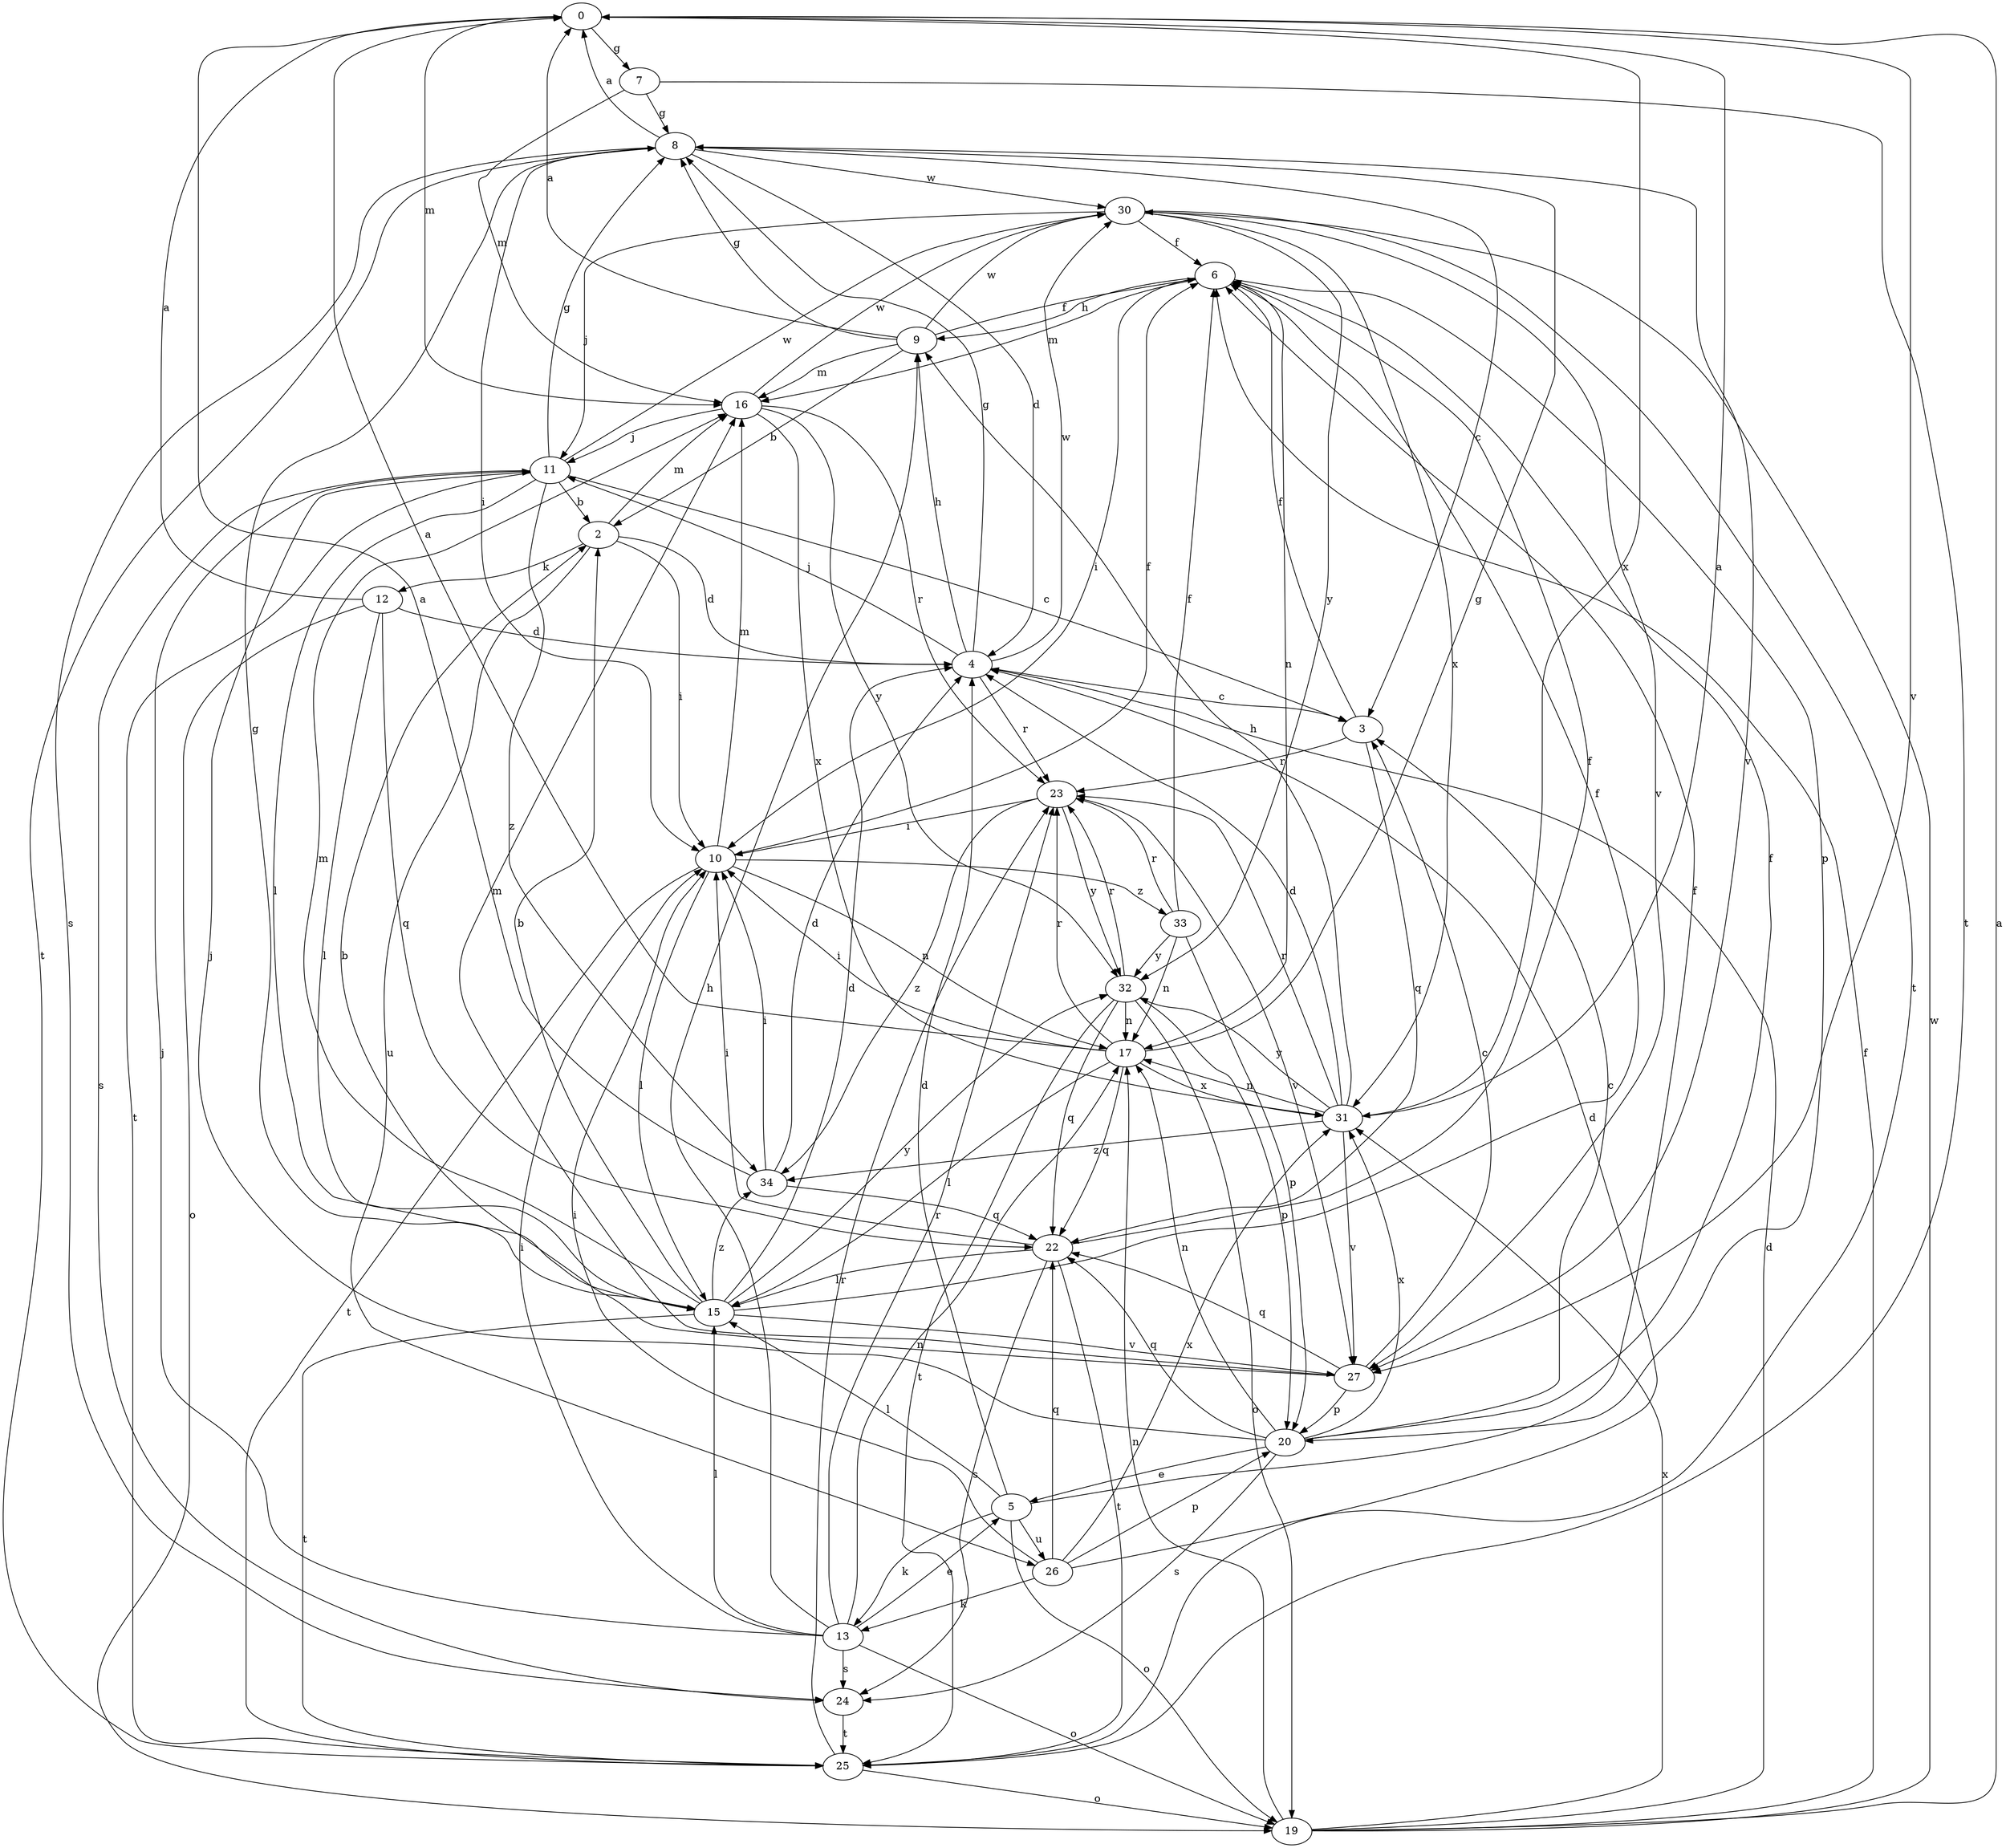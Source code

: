 strict digraph  {
0;
2;
3;
4;
5;
6;
7;
8;
9;
10;
11;
12;
13;
15;
16;
17;
19;
20;
22;
23;
24;
25;
26;
27;
30;
31;
32;
33;
34;
0 -> 7  [label=g];
0 -> 16  [label=m];
0 -> 27  [label=v];
0 -> 31  [label=x];
2 -> 4  [label=d];
2 -> 10  [label=i];
2 -> 12  [label=k];
2 -> 16  [label=m];
2 -> 26  [label=u];
3 -> 6  [label=f];
3 -> 22  [label=q];
3 -> 23  [label=r];
4 -> 3  [label=c];
4 -> 8  [label=g];
4 -> 9  [label=h];
4 -> 11  [label=j];
4 -> 23  [label=r];
4 -> 30  [label=w];
5 -> 4  [label=d];
5 -> 6  [label=f];
5 -> 13  [label=k];
5 -> 15  [label=l];
5 -> 19  [label=o];
5 -> 26  [label=u];
6 -> 9  [label=h];
6 -> 10  [label=i];
6 -> 16  [label=m];
6 -> 17  [label=n];
6 -> 20  [label=p];
7 -> 8  [label=g];
7 -> 16  [label=m];
7 -> 25  [label=t];
8 -> 0  [label=a];
8 -> 3  [label=c];
8 -> 4  [label=d];
8 -> 10  [label=i];
8 -> 24  [label=s];
8 -> 25  [label=t];
8 -> 27  [label=v];
8 -> 30  [label=w];
9 -> 0  [label=a];
9 -> 2  [label=b];
9 -> 6  [label=f];
9 -> 8  [label=g];
9 -> 16  [label=m];
9 -> 30  [label=w];
10 -> 6  [label=f];
10 -> 15  [label=l];
10 -> 16  [label=m];
10 -> 17  [label=n];
10 -> 25  [label=t];
10 -> 33  [label=z];
11 -> 2  [label=b];
11 -> 3  [label=c];
11 -> 8  [label=g];
11 -> 15  [label=l];
11 -> 24  [label=s];
11 -> 25  [label=t];
11 -> 30  [label=w];
11 -> 34  [label=z];
12 -> 0  [label=a];
12 -> 4  [label=d];
12 -> 15  [label=l];
12 -> 19  [label=o];
12 -> 22  [label=q];
13 -> 5  [label=e];
13 -> 9  [label=h];
13 -> 10  [label=i];
13 -> 11  [label=j];
13 -> 15  [label=l];
13 -> 17  [label=n];
13 -> 19  [label=o];
13 -> 23  [label=r];
13 -> 24  [label=s];
15 -> 2  [label=b];
15 -> 4  [label=d];
15 -> 6  [label=f];
15 -> 8  [label=g];
15 -> 16  [label=m];
15 -> 25  [label=t];
15 -> 27  [label=v];
15 -> 32  [label=y];
15 -> 34  [label=z];
16 -> 11  [label=j];
16 -> 23  [label=r];
16 -> 30  [label=w];
16 -> 31  [label=x];
16 -> 32  [label=y];
17 -> 0  [label=a];
17 -> 8  [label=g];
17 -> 10  [label=i];
17 -> 15  [label=l];
17 -> 22  [label=q];
17 -> 23  [label=r];
17 -> 31  [label=x];
19 -> 0  [label=a];
19 -> 4  [label=d];
19 -> 6  [label=f];
19 -> 17  [label=n];
19 -> 30  [label=w];
19 -> 31  [label=x];
20 -> 3  [label=c];
20 -> 5  [label=e];
20 -> 6  [label=f];
20 -> 11  [label=j];
20 -> 17  [label=n];
20 -> 22  [label=q];
20 -> 24  [label=s];
20 -> 31  [label=x];
22 -> 6  [label=f];
22 -> 10  [label=i];
22 -> 15  [label=l];
22 -> 24  [label=s];
22 -> 25  [label=t];
23 -> 10  [label=i];
23 -> 27  [label=v];
23 -> 32  [label=y];
23 -> 34  [label=z];
24 -> 25  [label=t];
25 -> 19  [label=o];
25 -> 23  [label=r];
26 -> 4  [label=d];
26 -> 10  [label=i];
26 -> 13  [label=k];
26 -> 20  [label=p];
26 -> 22  [label=q];
26 -> 31  [label=x];
27 -> 2  [label=b];
27 -> 3  [label=c];
27 -> 16  [label=m];
27 -> 20  [label=p];
27 -> 22  [label=q];
30 -> 6  [label=f];
30 -> 11  [label=j];
30 -> 25  [label=t];
30 -> 27  [label=v];
30 -> 31  [label=x];
30 -> 32  [label=y];
31 -> 0  [label=a];
31 -> 4  [label=d];
31 -> 9  [label=h];
31 -> 17  [label=n];
31 -> 23  [label=r];
31 -> 27  [label=v];
31 -> 32  [label=y];
31 -> 34  [label=z];
32 -> 17  [label=n];
32 -> 19  [label=o];
32 -> 20  [label=p];
32 -> 22  [label=q];
32 -> 23  [label=r];
32 -> 25  [label=t];
33 -> 6  [label=f];
33 -> 17  [label=n];
33 -> 20  [label=p];
33 -> 23  [label=r];
33 -> 32  [label=y];
34 -> 0  [label=a];
34 -> 4  [label=d];
34 -> 10  [label=i];
34 -> 22  [label=q];
}
